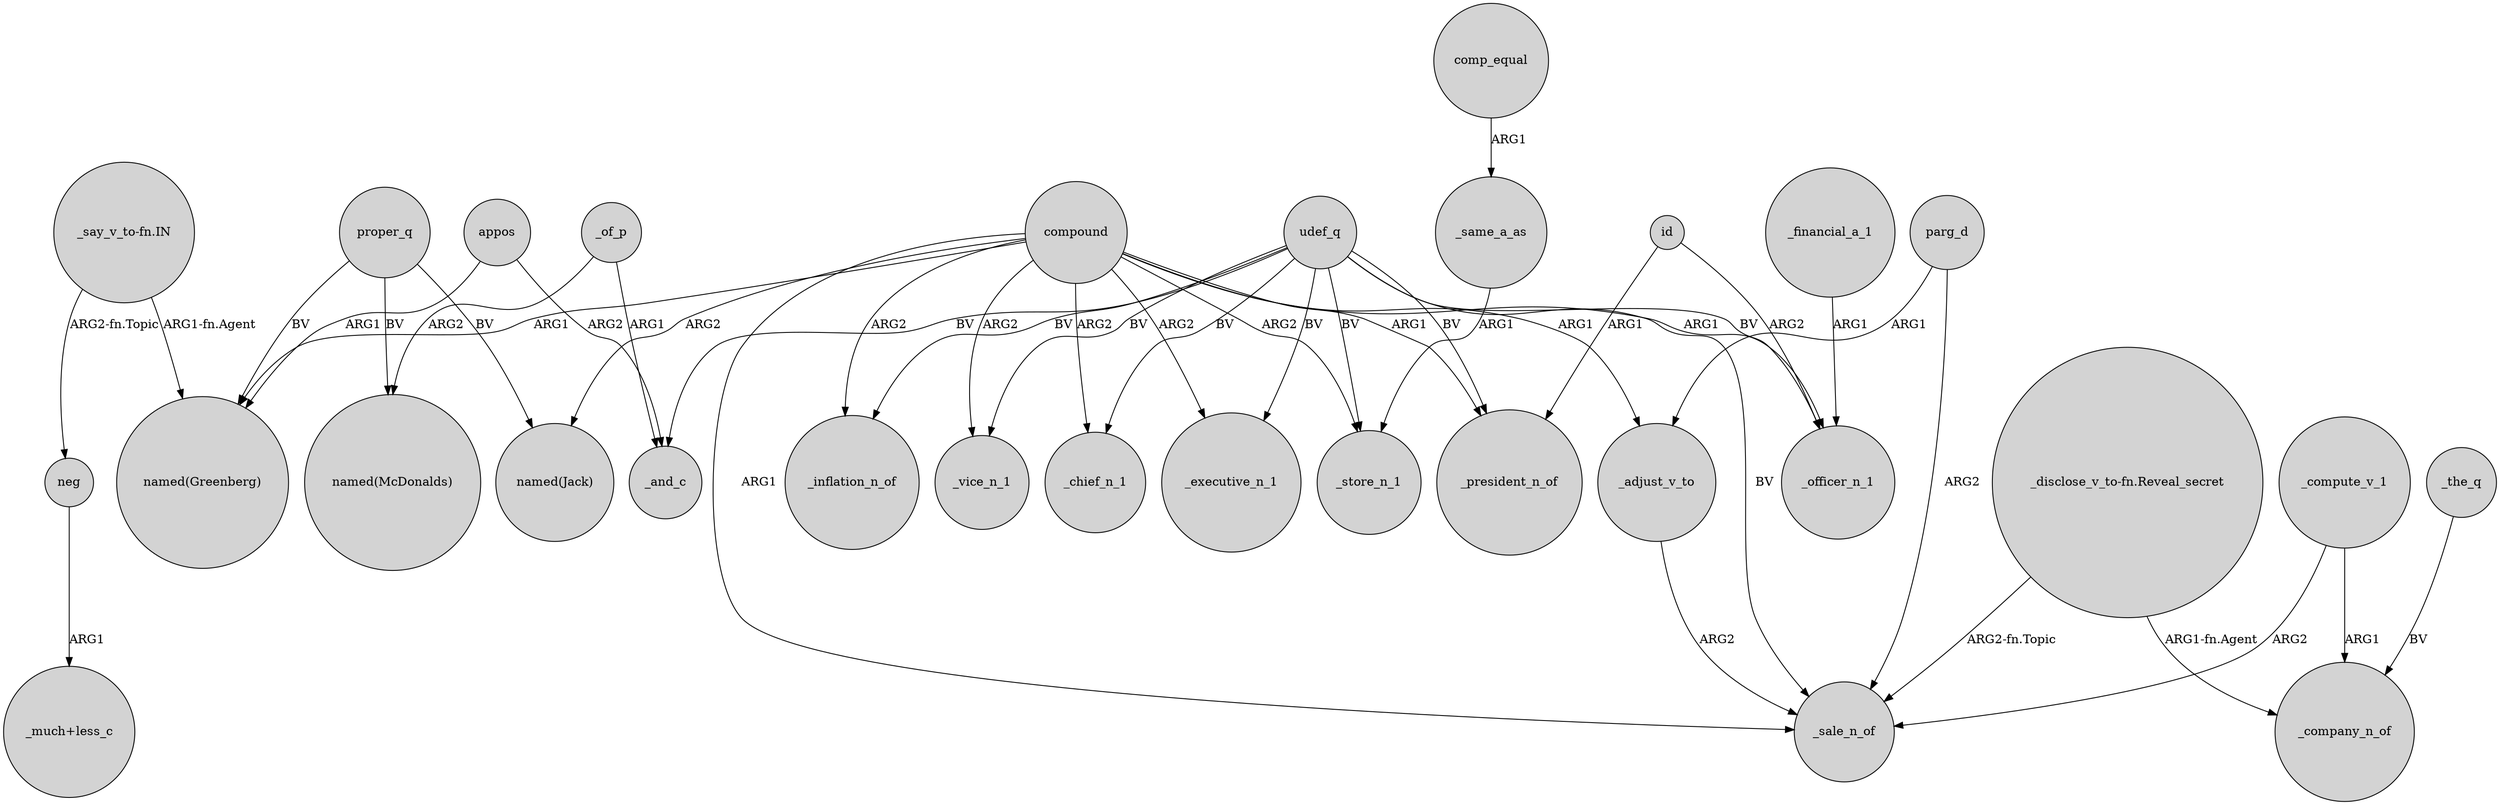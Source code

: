 digraph {
	node [shape=circle style=filled]
	appos -> "named(Greenberg)" [label=ARG1]
	compound -> _vice_n_1 [label=ARG2]
	udef_q -> _inflation_n_of [label=BV]
	udef_q -> _store_n_1 [label=BV]
	udef_q -> _executive_n_1 [label=BV]
	_compute_v_1 -> _company_n_of [label=ARG1]
	parg_d -> _adjust_v_to [label=ARG1]
	id -> _president_n_of [label=ARG1]
	proper_q -> "named(Greenberg)" [label=BV]
	"_say_v_to-fn.IN" -> "named(Greenberg)" [label="ARG1-fn.Agent"]
	udef_q -> _vice_n_1 [label=BV]
	_the_q -> _company_n_of [label=BV]
	compound -> _chief_n_1 [label=ARG2]
	compound -> _officer_n_1 [label=ARG1]
	_same_a_as -> _store_n_1 [label=ARG1]
	compound -> "named(Jack)" [label=ARG2]
	"_disclose_v_to-fn.Reveal_secret" -> _company_n_of [label="ARG1-fn.Agent"]
	comp_equal -> _same_a_as [label=ARG1]
	appos -> _and_c [label=ARG2]
	udef_q -> _president_n_of [label=BV]
	id -> _officer_n_1 [label=ARG2]
	compound -> _president_n_of [label=ARG1]
	udef_q -> _chief_n_1 [label=BV]
	_adjust_v_to -> _sale_n_of [label=ARG2]
	compound -> _inflation_n_of [label=ARG2]
	parg_d -> _sale_n_of [label=ARG2]
	udef_q -> _officer_n_1 [label=BV]
	"_disclose_v_to-fn.Reveal_secret" -> _sale_n_of [label="ARG2-fn.Topic"]
	compound -> _adjust_v_to [label=ARG1]
	_of_p -> _and_c [label=ARG1]
	compound -> "named(Greenberg)" [label=ARG1]
	udef_q -> _sale_n_of [label=BV]
	proper_q -> "named(Jack)" [label=BV]
	"_say_v_to-fn.IN" -> neg [label="ARG2-fn.Topic"]
	proper_q -> "named(McDonalds)" [label=BV]
	_compute_v_1 -> _sale_n_of [label=ARG2]
	compound -> _store_n_1 [label=ARG2]
	udef_q -> _and_c [label=BV]
	compound -> _executive_n_1 [label=ARG2]
	_financial_a_1 -> _officer_n_1 [label=ARG1]
	compound -> _sale_n_of [label=ARG1]
	_of_p -> "named(McDonalds)" [label=ARG2]
	neg -> "_much+less_c" [label=ARG1]
}
